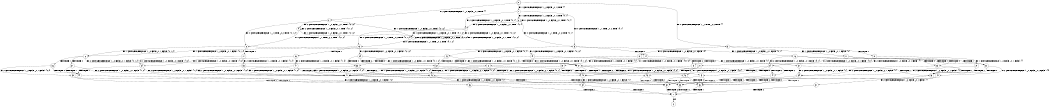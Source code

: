 digraph BCG {
size = "7, 10.5";
center = TRUE;
node [shape = circle];
0 [peripheries = 2];
0 -> 1 [label = "EX !1 !ATOMIC_EXCH_BRANCH (1, +0, FALSE, +0, 1, TRUE) !{}"];
0 -> 2 [label = "EX !2 !ATOMIC_EXCH_BRANCH (1, +0, FALSE, +0, 1, TRUE) !{}"];
0 -> 3 [label = "EX !0 !ATOMIC_EXCH_BRANCH (1, +1, TRUE, +0, 2, TRUE) !{}"];
1 -> 4 [label = "EX !2 !ATOMIC_EXCH_BRANCH (1, +0, FALSE, +0, 1, TRUE) !{0, 1}"];
1 -> 5 [label = "EX !0 !ATOMIC_EXCH_BRANCH (1, +1, TRUE, +0, 2, TRUE) !{0, 1}"];
1 -> 6 [label = "EX !1 !ATOMIC_EXCH_BRANCH (1, +0, FALSE, +0, 1, TRUE) !{0, 1}"];
2 -> 7 [label = "EX !1 !ATOMIC_EXCH_BRANCH (1, +0, FALSE, +0, 1, TRUE) !{0, 1, 2}"];
2 -> 8 [label = "EX !0 !ATOMIC_EXCH_BRANCH (1, +1, TRUE, +0, 2, TRUE) !{0, 1, 2}"];
2 -> 9 [label = "EX !2 !ATOMIC_EXCH_BRANCH (1, +0, FALSE, +0, 1, TRUE) !{0, 1, 2}"];
3 -> 10 [label = "TERMINATE !0"];
3 -> 11 [label = "EX !1 !ATOMIC_EXCH_BRANCH (1, +0, FALSE, +0, 1, FALSE) !{0}"];
3 -> 12 [label = "EX !2 !ATOMIC_EXCH_BRANCH (1, +0, FALSE, +0, 1, FALSE) !{0}"];
4 -> 13 [label = "EX !0 !ATOMIC_EXCH_BRANCH (1, +1, TRUE, +0, 2, TRUE) !{0, 1, 2}"];
4 -> 7 [label = "EX !2 !ATOMIC_EXCH_BRANCH (1, +0, FALSE, +0, 1, TRUE) !{0, 1, 2}"];
4 -> 7 [label = "EX !1 !ATOMIC_EXCH_BRANCH (1, +0, FALSE, +0, 1, TRUE) !{0, 1, 2}"];
5 -> 14 [label = "TERMINATE !0"];
5 -> 15 [label = "EX !2 !ATOMIC_EXCH_BRANCH (1, +0, FALSE, +0, 1, FALSE) !{0, 1}"];
5 -> 16 [label = "EX !1 !ATOMIC_EXCH_BRANCH (1, +0, FALSE, +0, 1, FALSE) !{0, 1}"];
6 -> 4 [label = "EX !2 !ATOMIC_EXCH_BRANCH (1, +0, FALSE, +0, 1, TRUE) !{0, 1}"];
6 -> 5 [label = "EX !0 !ATOMIC_EXCH_BRANCH (1, +1, TRUE, +0, 2, TRUE) !{0, 1}"];
6 -> 6 [label = "EX !1 !ATOMIC_EXCH_BRANCH (1, +0, FALSE, +0, 1, TRUE) !{0, 1}"];
7 -> 13 [label = "EX !0 !ATOMIC_EXCH_BRANCH (1, +1, TRUE, +0, 2, TRUE) !{0, 1, 2}"];
7 -> 7 [label = "EX !2 !ATOMIC_EXCH_BRANCH (1, +0, FALSE, +0, 1, TRUE) !{0, 1, 2}"];
7 -> 7 [label = "EX !1 !ATOMIC_EXCH_BRANCH (1, +0, FALSE, +0, 1, TRUE) !{0, 1, 2}"];
8 -> 17 [label = "TERMINATE !0"];
8 -> 18 [label = "EX !1 !ATOMIC_EXCH_BRANCH (1, +0, FALSE, +0, 1, FALSE) !{0, 1, 2}"];
8 -> 19 [label = "EX !2 !ATOMIC_EXCH_BRANCH (1, +0, FALSE, +0, 1, FALSE) !{0, 1, 2}"];
9 -> 7 [label = "EX !1 !ATOMIC_EXCH_BRANCH (1, +0, FALSE, +0, 1, TRUE) !{0, 1, 2}"];
9 -> 8 [label = "EX !0 !ATOMIC_EXCH_BRANCH (1, +1, TRUE, +0, 2, TRUE) !{0, 1, 2}"];
9 -> 9 [label = "EX !2 !ATOMIC_EXCH_BRANCH (1, +0, FALSE, +0, 1, TRUE) !{0, 1, 2}"];
10 -> 20 [label = "EX !1 !ATOMIC_EXCH_BRANCH (1, +0, FALSE, +0, 1, FALSE) !{}"];
10 -> 21 [label = "EX !2 !ATOMIC_EXCH_BRANCH (1, +0, FALSE, +0, 1, FALSE) !{}"];
11 -> 22 [label = "TERMINATE !1"];
11 -> 23 [label = "TERMINATE !0"];
11 -> 24 [label = "EX !2 !ATOMIC_EXCH_BRANCH (1, +0, FALSE, +0, 1, FALSE) !{0, 1}"];
12 -> 25 [label = "TERMINATE !2"];
12 -> 26 [label = "TERMINATE !0"];
12 -> 27 [label = "EX !1 !ATOMIC_EXCH_BRANCH (1, +0, FALSE, +0, 1, FALSE) !{0, 1, 2}"];
13 -> 28 [label = "TERMINATE !0"];
13 -> 29 [label = "EX !2 !ATOMIC_EXCH_BRANCH (1, +0, FALSE, +0, 1, FALSE) !{0, 1, 2}"];
13 -> 18 [label = "EX !1 !ATOMIC_EXCH_BRANCH (1, +0, FALSE, +0, 1, FALSE) !{0, 1, 2}"];
14 -> 30 [label = "EX !2 !ATOMIC_EXCH_BRANCH (1, +0, FALSE, +0, 1, FALSE) !{1}"];
14 -> 31 [label = "EX !1 !ATOMIC_EXCH_BRANCH (1, +0, FALSE, +0, 1, FALSE) !{1}"];
15 -> 32 [label = "TERMINATE !2"];
15 -> 33 [label = "TERMINATE !0"];
15 -> 27 [label = "EX !1 !ATOMIC_EXCH_BRANCH (1, +0, FALSE, +0, 1, FALSE) !{0, 1, 2}"];
16 -> 22 [label = "TERMINATE !1"];
16 -> 23 [label = "TERMINATE !0"];
16 -> 24 [label = "EX !2 !ATOMIC_EXCH_BRANCH (1, +0, FALSE, +0, 1, FALSE) !{0, 1}"];
17 -> 34 [label = "EX !1 !ATOMIC_EXCH_BRANCH (1, +0, FALSE, +0, 1, FALSE) !{1, 2}"];
17 -> 35 [label = "EX !2 !ATOMIC_EXCH_BRANCH (1, +0, FALSE, +0, 1, FALSE) !{1, 2}"];
18 -> 36 [label = "TERMINATE !1"];
18 -> 37 [label = "TERMINATE !0"];
18 -> 27 [label = "EX !2 !ATOMIC_EXCH_BRANCH (1, +0, FALSE, +0, 1, FALSE) !{0, 1, 2}"];
19 -> 25 [label = "TERMINATE !2"];
19 -> 26 [label = "TERMINATE !0"];
19 -> 27 [label = "EX !1 !ATOMIC_EXCH_BRANCH (1, +0, FALSE, +0, 1, FALSE) !{0, 1, 2}"];
20 -> 38 [label = "TERMINATE !1"];
20 -> 39 [label = "EX !2 !ATOMIC_EXCH_BRANCH (1, +0, FALSE, +0, 1, FALSE) !{1}"];
21 -> 40 [label = "TERMINATE !2"];
21 -> 41 [label = "EX !1 !ATOMIC_EXCH_BRANCH (1, +0, FALSE, +0, 1, FALSE) !{1, 2}"];
22 -> 38 [label = "TERMINATE !0"];
22 -> 42 [label = "EX !2 !ATOMIC_EXCH_BRANCH (1, +0, FALSE, +0, 1, FALSE) !{0}"];
23 -> 38 [label = "TERMINATE !1"];
23 -> 39 [label = "EX !2 !ATOMIC_EXCH_BRANCH (1, +0, FALSE, +0, 1, FALSE) !{1}"];
24 -> 43 [label = "TERMINATE !1"];
24 -> 44 [label = "TERMINATE !2"];
24 -> 45 [label = "TERMINATE !0"];
25 -> 40 [label = "TERMINATE !0"];
25 -> 46 [label = "EX !1 !ATOMIC_EXCH_BRANCH (1, +0, FALSE, +0, 1, FALSE) !{0, 1}"];
26 -> 40 [label = "TERMINATE !2"];
26 -> 41 [label = "EX !1 !ATOMIC_EXCH_BRANCH (1, +0, FALSE, +0, 1, FALSE) !{1, 2}"];
27 -> 43 [label = "TERMINATE !1"];
27 -> 44 [label = "TERMINATE !2"];
27 -> 45 [label = "TERMINATE !0"];
28 -> 47 [label = "EX !2 !ATOMIC_EXCH_BRANCH (1, +0, FALSE, +0, 1, FALSE) !{1, 2}"];
28 -> 34 [label = "EX !1 !ATOMIC_EXCH_BRANCH (1, +0, FALSE, +0, 1, FALSE) !{1, 2}"];
29 -> 32 [label = "TERMINATE !2"];
29 -> 33 [label = "TERMINATE !0"];
29 -> 27 [label = "EX !1 !ATOMIC_EXCH_BRANCH (1, +0, FALSE, +0, 1, FALSE) !{0, 1, 2}"];
30 -> 48 [label = "TERMINATE !2"];
30 -> 41 [label = "EX !1 !ATOMIC_EXCH_BRANCH (1, +0, FALSE, +0, 1, FALSE) !{1, 2}"];
31 -> 38 [label = "TERMINATE !1"];
31 -> 39 [label = "EX !2 !ATOMIC_EXCH_BRANCH (1, +0, FALSE, +0, 1, FALSE) !{1}"];
32 -> 48 [label = "TERMINATE !0"];
32 -> 46 [label = "EX !1 !ATOMIC_EXCH_BRANCH (1, +0, FALSE, +0, 1, FALSE) !{0, 1}"];
33 -> 48 [label = "TERMINATE !2"];
33 -> 41 [label = "EX !1 !ATOMIC_EXCH_BRANCH (1, +0, FALSE, +0, 1, FALSE) !{1, 2}"];
34 -> 49 [label = "TERMINATE !1"];
34 -> 41 [label = "EX !2 !ATOMIC_EXCH_BRANCH (1, +0, FALSE, +0, 1, FALSE) !{1, 2}"];
35 -> 40 [label = "TERMINATE !2"];
35 -> 41 [label = "EX !1 !ATOMIC_EXCH_BRANCH (1, +0, FALSE, +0, 1, FALSE) !{1, 2}"];
36 -> 49 [label = "TERMINATE !0"];
36 -> 50 [label = "EX !2 !ATOMIC_EXCH_BRANCH (1, +0, FALSE, +0, 1, FALSE) !{0, 2}"];
37 -> 49 [label = "TERMINATE !1"];
37 -> 41 [label = "EX !2 !ATOMIC_EXCH_BRANCH (1, +0, FALSE, +0, 1, FALSE) !{1, 2}"];
38 -> 51 [label = "EX !2 !ATOMIC_EXCH_BRANCH (1, +0, FALSE, +0, 1, FALSE) !{}"];
39 -> 52 [label = "TERMINATE !1"];
39 -> 53 [label = "TERMINATE !2"];
40 -> 54 [label = "EX !1 !ATOMIC_EXCH_BRANCH (1, +0, FALSE, +0, 1, FALSE) !{1}"];
41 -> 52 [label = "TERMINATE !1"];
41 -> 53 [label = "TERMINATE !2"];
42 -> 55 [label = "TERMINATE !2"];
42 -> 52 [label = "TERMINATE !0"];
43 -> 55 [label = "TERMINATE !2"];
43 -> 52 [label = "TERMINATE !0"];
44 -> 55 [label = "TERMINATE !1"];
44 -> 53 [label = "TERMINATE !0"];
45 -> 52 [label = "TERMINATE !1"];
45 -> 53 [label = "TERMINATE !2"];
46 -> 55 [label = "TERMINATE !1"];
46 -> 53 [label = "TERMINATE !0"];
47 -> 48 [label = "TERMINATE !2"];
47 -> 41 [label = "EX !1 !ATOMIC_EXCH_BRANCH (1, +0, FALSE, +0, 1, FALSE) !{1, 2}"];
48 -> 54 [label = "EX !1 !ATOMIC_EXCH_BRANCH (1, +0, FALSE, +0, 1, FALSE) !{1}"];
49 -> 56 [label = "EX !2 !ATOMIC_EXCH_BRANCH (1, +0, FALSE, +0, 1, FALSE) !{2}"];
50 -> 55 [label = "TERMINATE !2"];
50 -> 52 [label = "TERMINATE !0"];
51 -> 57 [label = "TERMINATE !2"];
52 -> 57 [label = "TERMINATE !2"];
53 -> 57 [label = "TERMINATE !1"];
54 -> 57 [label = "TERMINATE !1"];
55 -> 57 [label = "TERMINATE !0"];
56 -> 57 [label = "TERMINATE !2"];
57 -> 58 [label = "exit"];
}
